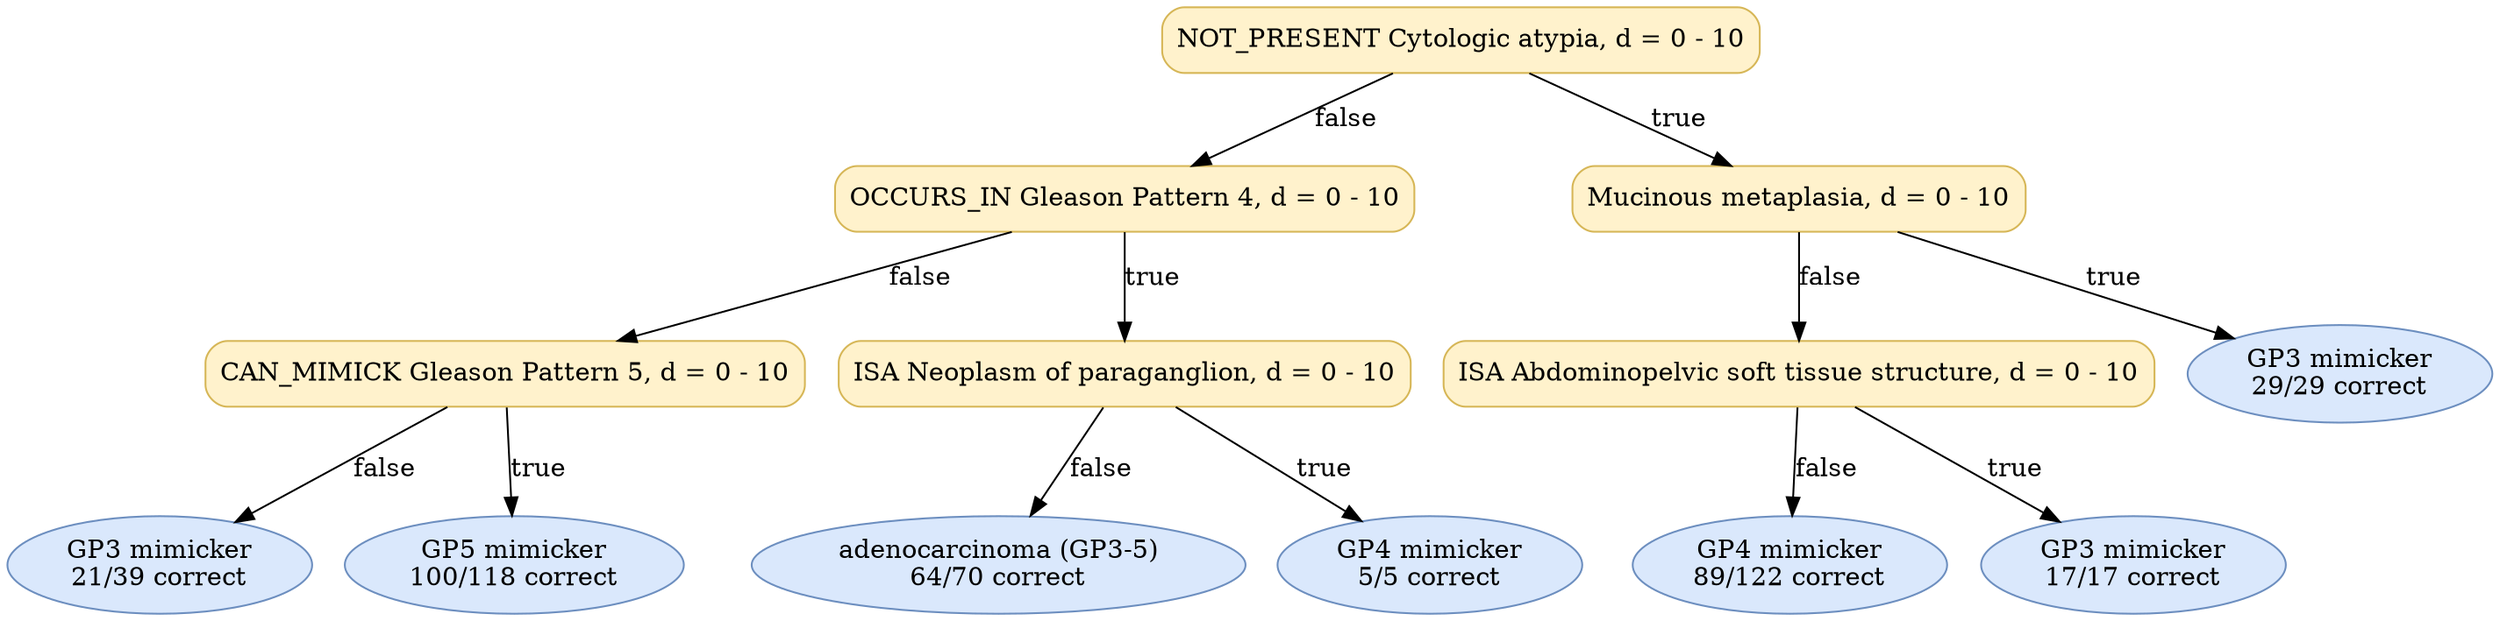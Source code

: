 digraph "DT" {
fontname="Times-Roman";
label="";
node [fontname="Times-Roman"];
Node1 [color="#D6B656", fillcolor="#FFF2CC", label="NOT_PRESENT Cytologic atypia, d = 0 - 10", shape="box", style="rounded,filled"];
Node2 [color="#D6B656", fillcolor="#FFF2CC", label="OCCURS_IN Gleason Pattern 4, d = 0 - 10", shape="box", style="rounded,filled"];
Node3 [color="#D6B656", fillcolor="#FFF2CC", label="CAN_MIMICK Gleason Pattern 5, d = 0 - 10", shape="box", style="rounded,filled"];
Node4 [color="#6C8EBF", fillcolor="#DAE8FC", label=<GP3 mimicker<br/>21/39 correct>, shape="ellipse", style="rounded,filled"];
Node5 [color="#6C8EBF", fillcolor="#DAE8FC", label=<GP5 mimicker<br/>100/118 correct>, shape="ellipse", style="rounded,filled"];
Node6 [color="#D6B656", fillcolor="#FFF2CC", label="ISA Neoplasm of paraganglion, d = 0 - 10", shape="box", style="rounded,filled"];
Node7 [color="#6C8EBF", fillcolor="#DAE8FC", label=<adenocarcinoma (GP3-5)<br/>64/70 correct>, shape="ellipse", style="rounded,filled"];
Node8 [color="#6C8EBF", fillcolor="#DAE8FC", label=<GP4 mimicker<br/>5/5 correct>, shape="ellipse", style="rounded,filled"];
Node9 [color="#D6B656", fillcolor="#FFF2CC", label="Mucinous metaplasia, d = 0 - 10", shape="box", style="rounded,filled"];
Node10 [color="#D6B656", fillcolor="#FFF2CC", label="ISA Abdominopelvic soft tissue structure, d = 0 - 10", shape="box", style="rounded,filled"];
Node11 [color="#6C8EBF", fillcolor="#DAE8FC", label=<GP4 mimicker<br/>89/122 correct>, shape="ellipse", style="rounded,filled"];
Node12 [color="#6C8EBF", fillcolor="#DAE8FC", label=<GP3 mimicker<br/>17/17 correct>, shape="ellipse", style="rounded,filled"];
Node13 [color="#6C8EBF", fillcolor="#DAE8FC", label=<GP3 mimicker<br/>29/29 correct>, shape="ellipse", style="rounded,filled"];
Node1 -> Node2  [key=0, label="false"];
Node1 -> Node9  [key=0, label="true"];
Node2 -> Node3  [key=0, label="false"];
Node2 -> Node6  [key=0, label="true"];
Node3 -> Node4  [key=0, label="false"];
Node3 -> Node5  [key=0, label="true"];
Node6 -> Node7  [key=0, label="false"];
Node6 -> Node8  [key=0, label="true"];
Node9 -> Node10  [key=0, label="false"];
Node9 -> Node13  [key=0, label="true"];
Node10 -> Node11  [key=0, label="false"];
Node10 -> Node12  [key=0, label="true"];
}
